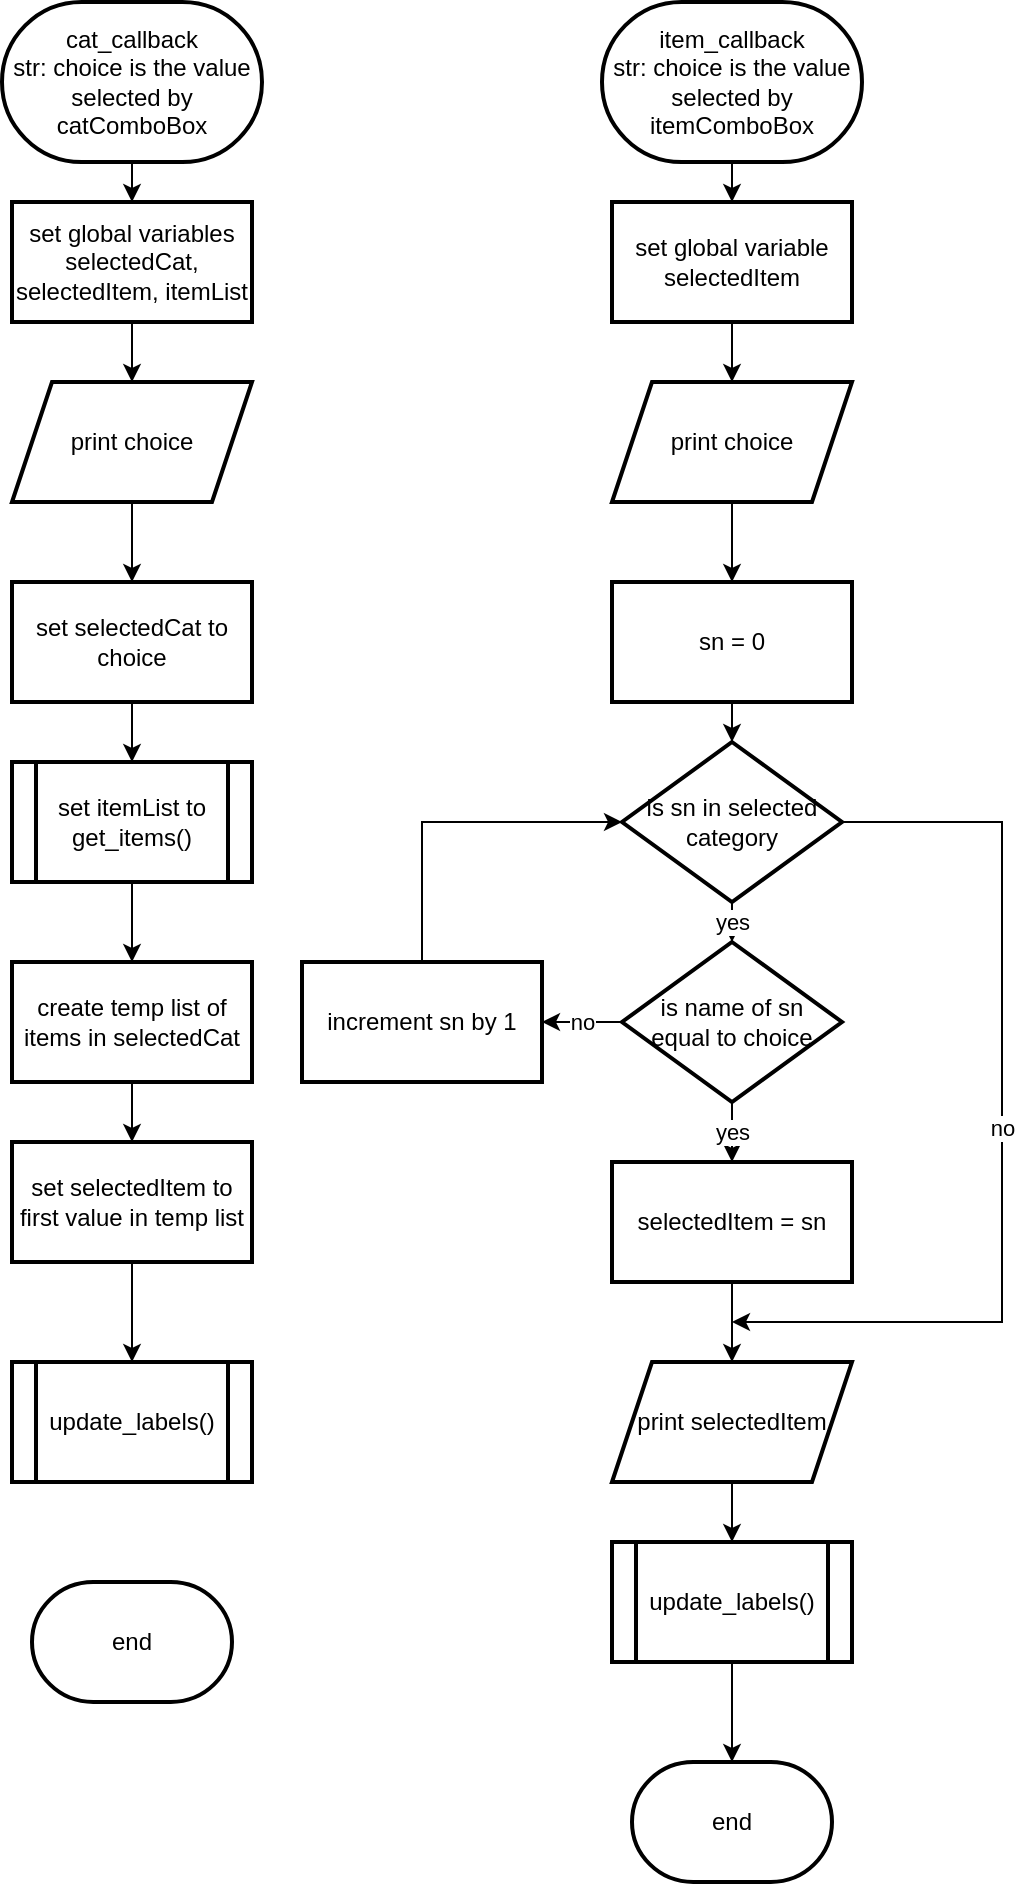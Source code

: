 <mxfile version="24.7.4">
  <diagram name="Page-1" id="eCt78JA3SsG1lE8SJiND">
    <mxGraphModel dx="1000" dy="550" grid="1" gridSize="10" guides="1" tooltips="1" connect="1" arrows="1" fold="1" page="1" pageScale="1" pageWidth="850" pageHeight="1100" math="0" shadow="0">
      <root>
        <mxCell id="0" />
        <mxCell id="1" parent="0" />
        <mxCell id="GvdpsSFBEIsQT41KNZO9-13" value="" style="edgeStyle=orthogonalEdgeStyle;rounded=0;orthogonalLoop=1;jettySize=auto;html=1;" edge="1" parent="1" source="GvdpsSFBEIsQT41KNZO9-5" target="GvdpsSFBEIsQT41KNZO9-12">
          <mxGeometry relative="1" as="geometry" />
        </mxCell>
        <mxCell id="GvdpsSFBEIsQT41KNZO9-5" value="&lt;div&gt;cat_callback&lt;/div&gt;&lt;div&gt;str: choice is the value selected by catComboBox&lt;br&gt;&lt;/div&gt;" style="strokeWidth=2;html=1;shape=mxgraph.flowchart.terminator;whiteSpace=wrap;" vertex="1" parent="1">
          <mxGeometry x="70" y="40" width="130" height="80" as="geometry" />
        </mxCell>
        <mxCell id="GvdpsSFBEIsQT41KNZO9-6" value="end" style="strokeWidth=2;html=1;shape=mxgraph.flowchart.terminator;whiteSpace=wrap;" vertex="1" parent="1">
          <mxGeometry x="85" y="830" width="100" height="60" as="geometry" />
        </mxCell>
        <mxCell id="GvdpsSFBEIsQT41KNZO9-16" value="" style="edgeStyle=orthogonalEdgeStyle;rounded=0;orthogonalLoop=1;jettySize=auto;html=1;" edge="1" parent="1" source="GvdpsSFBEIsQT41KNZO9-10" target="GvdpsSFBEIsQT41KNZO9-15">
          <mxGeometry relative="1" as="geometry" />
        </mxCell>
        <mxCell id="GvdpsSFBEIsQT41KNZO9-10" value="&lt;div&gt;print choice&lt;br&gt;&lt;/div&gt;" style="shape=parallelogram;perimeter=parallelogramPerimeter;whiteSpace=wrap;html=1;fixedSize=1;strokeWidth=2;" vertex="1" parent="1">
          <mxGeometry x="75" y="230" width="120" height="60" as="geometry" />
        </mxCell>
        <mxCell id="GvdpsSFBEIsQT41KNZO9-14" value="" style="edgeStyle=orthogonalEdgeStyle;rounded=0;orthogonalLoop=1;jettySize=auto;html=1;" edge="1" parent="1" source="GvdpsSFBEIsQT41KNZO9-12" target="GvdpsSFBEIsQT41KNZO9-10">
          <mxGeometry relative="1" as="geometry" />
        </mxCell>
        <mxCell id="GvdpsSFBEIsQT41KNZO9-12" value="&lt;div&gt;set global variables&lt;/div&gt;&lt;div&gt;selectedCat, selectedItem, itemList&lt;br&gt;&lt;/div&gt;" style="whiteSpace=wrap;html=1;strokeWidth=2;" vertex="1" parent="1">
          <mxGeometry x="75" y="140" width="120" height="60" as="geometry" />
        </mxCell>
        <mxCell id="GvdpsSFBEIsQT41KNZO9-22" value="" style="edgeStyle=orthogonalEdgeStyle;rounded=0;orthogonalLoop=1;jettySize=auto;html=1;" edge="1" parent="1" source="GvdpsSFBEIsQT41KNZO9-15" target="GvdpsSFBEIsQT41KNZO9-21">
          <mxGeometry relative="1" as="geometry" />
        </mxCell>
        <mxCell id="GvdpsSFBEIsQT41KNZO9-15" value="set selectedCat to choice" style="whiteSpace=wrap;html=1;strokeWidth=2;" vertex="1" parent="1">
          <mxGeometry x="75" y="330" width="120" height="60" as="geometry" />
        </mxCell>
        <mxCell id="GvdpsSFBEIsQT41KNZO9-24" value="" style="edgeStyle=orthogonalEdgeStyle;rounded=0;orthogonalLoop=1;jettySize=auto;html=1;" edge="1" parent="1" source="GvdpsSFBEIsQT41KNZO9-21" target="GvdpsSFBEIsQT41KNZO9-23">
          <mxGeometry relative="1" as="geometry" />
        </mxCell>
        <mxCell id="GvdpsSFBEIsQT41KNZO9-21" value="set itemList to get_items()" style="shape=process;whiteSpace=wrap;html=1;backgroundOutline=1;strokeWidth=2;" vertex="1" parent="1">
          <mxGeometry x="75" y="420" width="120" height="60" as="geometry" />
        </mxCell>
        <mxCell id="GvdpsSFBEIsQT41KNZO9-26" value="" style="edgeStyle=orthogonalEdgeStyle;rounded=0;orthogonalLoop=1;jettySize=auto;html=1;" edge="1" parent="1" source="GvdpsSFBEIsQT41KNZO9-23" target="GvdpsSFBEIsQT41KNZO9-25">
          <mxGeometry relative="1" as="geometry" />
        </mxCell>
        <mxCell id="GvdpsSFBEIsQT41KNZO9-23" value="create temp list of items in selectedCat" style="whiteSpace=wrap;html=1;strokeWidth=2;" vertex="1" parent="1">
          <mxGeometry x="75" y="520" width="120" height="60" as="geometry" />
        </mxCell>
        <mxCell id="GvdpsSFBEIsQT41KNZO9-30" value="" style="edgeStyle=orthogonalEdgeStyle;rounded=0;orthogonalLoop=1;jettySize=auto;html=1;" edge="1" parent="1" source="GvdpsSFBEIsQT41KNZO9-25" target="GvdpsSFBEIsQT41KNZO9-29">
          <mxGeometry relative="1" as="geometry" />
        </mxCell>
        <mxCell id="GvdpsSFBEIsQT41KNZO9-25" value="set selectedItem to first value in temp list" style="whiteSpace=wrap;html=1;strokeWidth=2;" vertex="1" parent="1">
          <mxGeometry x="75" y="610" width="120" height="60" as="geometry" />
        </mxCell>
        <mxCell id="GvdpsSFBEIsQT41KNZO9-29" value="update_labels()" style="shape=process;whiteSpace=wrap;html=1;backgroundOutline=1;strokeWidth=2;" vertex="1" parent="1">
          <mxGeometry x="75" y="720" width="120" height="60" as="geometry" />
        </mxCell>
        <mxCell id="GvdpsSFBEIsQT41KNZO9-49" value="" style="edgeStyle=orthogonalEdgeStyle;rounded=0;orthogonalLoop=1;jettySize=auto;html=1;" edge="1" parent="1" source="GvdpsSFBEIsQT41KNZO9-50" target="GvdpsSFBEIsQT41KNZO9-55">
          <mxGeometry relative="1" as="geometry" />
        </mxCell>
        <mxCell id="GvdpsSFBEIsQT41KNZO9-50" value="&lt;div&gt;item_callback&lt;/div&gt;&lt;div&gt;str: choice is the value selected by itemComboBox&lt;br&gt;&lt;/div&gt;" style="strokeWidth=2;html=1;shape=mxgraph.flowchart.terminator;whiteSpace=wrap;" vertex="1" parent="1">
          <mxGeometry x="370" y="40" width="130" height="80" as="geometry" />
        </mxCell>
        <mxCell id="GvdpsSFBEIsQT41KNZO9-51" value="end" style="strokeWidth=2;html=1;shape=mxgraph.flowchart.terminator;whiteSpace=wrap;" vertex="1" parent="1">
          <mxGeometry x="385" y="920" width="100" height="60" as="geometry" />
        </mxCell>
        <mxCell id="GvdpsSFBEIsQT41KNZO9-67" value="" style="edgeStyle=orthogonalEdgeStyle;rounded=0;orthogonalLoop=1;jettySize=auto;html=1;" edge="1" parent="1" source="GvdpsSFBEIsQT41KNZO9-53" target="GvdpsSFBEIsQT41KNZO9-66">
          <mxGeometry relative="1" as="geometry" />
        </mxCell>
        <mxCell id="GvdpsSFBEIsQT41KNZO9-53" value="&lt;div&gt;print choice&lt;br&gt;&lt;/div&gt;" style="shape=parallelogram;perimeter=parallelogramPerimeter;whiteSpace=wrap;html=1;fixedSize=1;strokeWidth=2;" vertex="1" parent="1">
          <mxGeometry x="375" y="230" width="120" height="60" as="geometry" />
        </mxCell>
        <mxCell id="GvdpsSFBEIsQT41KNZO9-54" value="" style="edgeStyle=orthogonalEdgeStyle;rounded=0;orthogonalLoop=1;jettySize=auto;html=1;" edge="1" parent="1" source="GvdpsSFBEIsQT41KNZO9-55" target="GvdpsSFBEIsQT41KNZO9-53">
          <mxGeometry relative="1" as="geometry" />
        </mxCell>
        <mxCell id="GvdpsSFBEIsQT41KNZO9-55" value="&lt;div&gt;set global variable selectedItem&lt;br&gt;&lt;/div&gt;" style="whiteSpace=wrap;html=1;strokeWidth=2;" vertex="1" parent="1">
          <mxGeometry x="375" y="140" width="120" height="60" as="geometry" />
        </mxCell>
        <mxCell id="GvdpsSFBEIsQT41KNZO9-69" value="" style="edgeStyle=orthogonalEdgeStyle;rounded=0;orthogonalLoop=1;jettySize=auto;html=1;" edge="1" parent="1" source="GvdpsSFBEIsQT41KNZO9-66" target="GvdpsSFBEIsQT41KNZO9-68">
          <mxGeometry relative="1" as="geometry" />
        </mxCell>
        <mxCell id="GvdpsSFBEIsQT41KNZO9-66" value="sn = 0" style="whiteSpace=wrap;html=1;strokeWidth=2;" vertex="1" parent="1">
          <mxGeometry x="375" y="330" width="120" height="60" as="geometry" />
        </mxCell>
        <mxCell id="GvdpsSFBEIsQT41KNZO9-71" value="yes" style="edgeStyle=orthogonalEdgeStyle;rounded=0;orthogonalLoop=1;jettySize=auto;html=1;" edge="1" parent="1" source="GvdpsSFBEIsQT41KNZO9-68" target="GvdpsSFBEIsQT41KNZO9-70">
          <mxGeometry relative="1" as="geometry" />
        </mxCell>
        <mxCell id="GvdpsSFBEIsQT41KNZO9-81" value="no" style="edgeStyle=orthogonalEdgeStyle;rounded=0;orthogonalLoop=1;jettySize=auto;html=1;exitX=1;exitY=0.5;exitDx=0;exitDy=0;" edge="1" parent="1" source="GvdpsSFBEIsQT41KNZO9-68">
          <mxGeometry relative="1" as="geometry">
            <mxPoint x="435" y="700" as="targetPoint" />
            <mxPoint x="500" y="450" as="sourcePoint" />
            <Array as="points">
              <mxPoint x="570" y="450" />
              <mxPoint x="570" y="700" />
            </Array>
          </mxGeometry>
        </mxCell>
        <mxCell id="GvdpsSFBEIsQT41KNZO9-68" value="&lt;div&gt;is sn in selected&lt;/div&gt;&lt;div&gt;category&lt;br&gt;&lt;/div&gt;" style="rhombus;whiteSpace=wrap;html=1;strokeWidth=2;" vertex="1" parent="1">
          <mxGeometry x="380" y="410" width="110" height="80" as="geometry" />
        </mxCell>
        <mxCell id="GvdpsSFBEIsQT41KNZO9-73" value="yes" style="edgeStyle=orthogonalEdgeStyle;rounded=0;orthogonalLoop=1;jettySize=auto;html=1;" edge="1" parent="1" source="GvdpsSFBEIsQT41KNZO9-70" target="GvdpsSFBEIsQT41KNZO9-72">
          <mxGeometry relative="1" as="geometry" />
        </mxCell>
        <mxCell id="GvdpsSFBEIsQT41KNZO9-84" value="&lt;div&gt;no&lt;/div&gt;" style="edgeStyle=orthogonalEdgeStyle;rounded=0;orthogonalLoop=1;jettySize=auto;html=1;" edge="1" parent="1" source="GvdpsSFBEIsQT41KNZO9-70" target="GvdpsSFBEIsQT41KNZO9-83">
          <mxGeometry relative="1" as="geometry" />
        </mxCell>
        <mxCell id="GvdpsSFBEIsQT41KNZO9-70" value="&lt;div&gt;is name of sn&lt;/div&gt;&lt;div&gt;equal to choice&lt;br&gt;&lt;/div&gt;" style="rhombus;whiteSpace=wrap;html=1;strokeWidth=2;" vertex="1" parent="1">
          <mxGeometry x="380" y="510" width="110" height="80" as="geometry" />
        </mxCell>
        <mxCell id="GvdpsSFBEIsQT41KNZO9-76" value="" style="edgeStyle=orthogonalEdgeStyle;rounded=0;orthogonalLoop=1;jettySize=auto;html=1;" edge="1" parent="1" source="GvdpsSFBEIsQT41KNZO9-72" target="GvdpsSFBEIsQT41KNZO9-75">
          <mxGeometry relative="1" as="geometry" />
        </mxCell>
        <mxCell id="GvdpsSFBEIsQT41KNZO9-72" value="selectedItem = sn" style="whiteSpace=wrap;html=1;strokeWidth=2;" vertex="1" parent="1">
          <mxGeometry x="375" y="620" width="120" height="60" as="geometry" />
        </mxCell>
        <mxCell id="GvdpsSFBEIsQT41KNZO9-78" value="" style="edgeStyle=orthogonalEdgeStyle;rounded=0;orthogonalLoop=1;jettySize=auto;html=1;" edge="1" parent="1" source="GvdpsSFBEIsQT41KNZO9-75" target="GvdpsSFBEIsQT41KNZO9-77">
          <mxGeometry relative="1" as="geometry" />
        </mxCell>
        <mxCell id="GvdpsSFBEIsQT41KNZO9-75" value="print selectedItem" style="shape=parallelogram;perimeter=parallelogramPerimeter;whiteSpace=wrap;html=1;fixedSize=1;strokeWidth=2;" vertex="1" parent="1">
          <mxGeometry x="375" y="720" width="120" height="60" as="geometry" />
        </mxCell>
        <mxCell id="GvdpsSFBEIsQT41KNZO9-86" value="" style="edgeStyle=orthogonalEdgeStyle;rounded=0;orthogonalLoop=1;jettySize=auto;html=1;" edge="1" parent="1" source="GvdpsSFBEIsQT41KNZO9-77" target="GvdpsSFBEIsQT41KNZO9-51">
          <mxGeometry relative="1" as="geometry" />
        </mxCell>
        <mxCell id="GvdpsSFBEIsQT41KNZO9-77" value="update_labels()" style="shape=process;whiteSpace=wrap;html=1;backgroundOutline=1;strokeWidth=2;" vertex="1" parent="1">
          <mxGeometry x="375" y="810" width="120" height="60" as="geometry" />
        </mxCell>
        <mxCell id="GvdpsSFBEIsQT41KNZO9-85" style="edgeStyle=orthogonalEdgeStyle;rounded=0;orthogonalLoop=1;jettySize=auto;html=1;entryX=0;entryY=0.5;entryDx=0;entryDy=0;" edge="1" parent="1" source="GvdpsSFBEIsQT41KNZO9-83" target="GvdpsSFBEIsQT41KNZO9-68">
          <mxGeometry relative="1" as="geometry">
            <mxPoint x="350" y="450" as="targetPoint" />
            <Array as="points">
              <mxPoint x="280" y="450" />
            </Array>
          </mxGeometry>
        </mxCell>
        <mxCell id="GvdpsSFBEIsQT41KNZO9-83" value="increment sn by 1" style="whiteSpace=wrap;html=1;strokeWidth=2;" vertex="1" parent="1">
          <mxGeometry x="220" y="520" width="120" height="60" as="geometry" />
        </mxCell>
      </root>
    </mxGraphModel>
  </diagram>
</mxfile>
